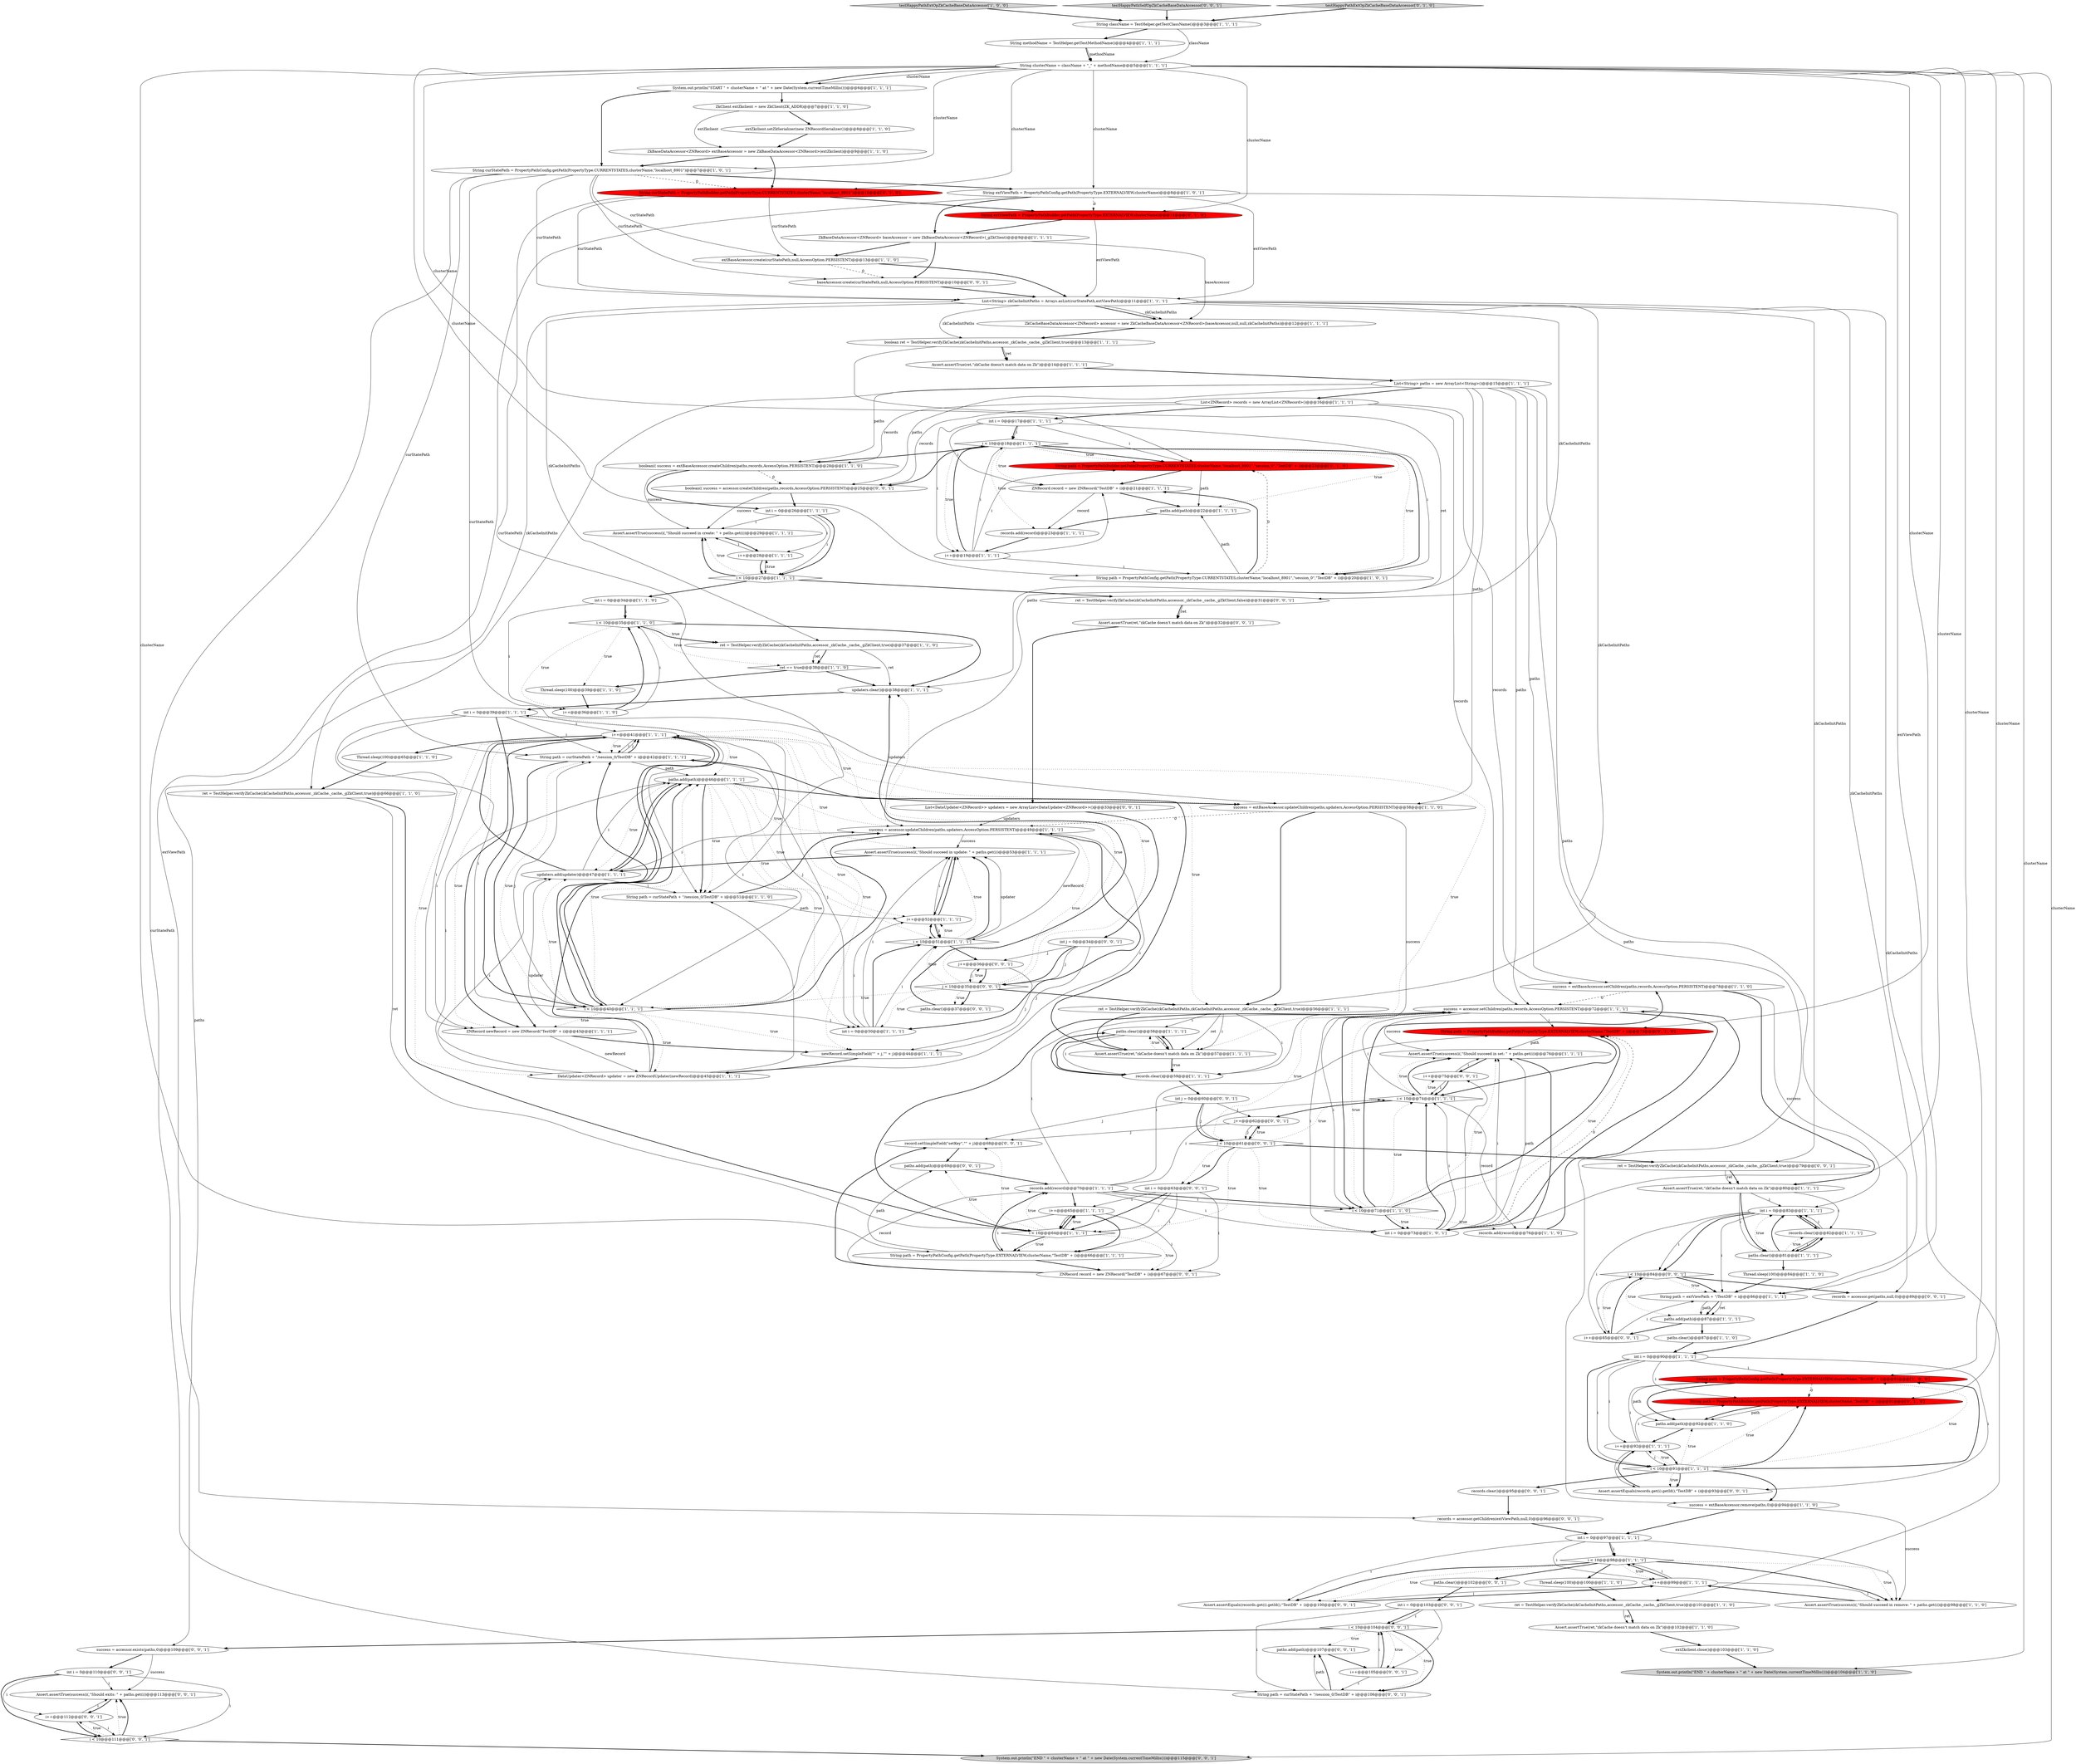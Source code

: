 digraph {
99 [style = filled, label = "i < 10@@@84@@@['0', '0', '1']", fillcolor = white, shape = diamond image = "AAA0AAABBB3BBB"];
113 [style = filled, label = "i < 10@@@111@@@['0', '0', '1']", fillcolor = white, shape = diamond image = "AAA0AAABBB3BBB"];
35 [style = filled, label = "i < 10@@@98@@@['1', '1', '1']", fillcolor = white, shape = diamond image = "AAA0AAABBB1BBB"];
128 [style = filled, label = "paths.add(path)@@@107@@@['0', '0', '1']", fillcolor = white, shape = ellipse image = "AAA0AAABBB3BBB"];
29 [style = filled, label = "String path = PropertyPathConfig.getPath(PropertyType.EXTERNALVIEW,clusterName,\"TestDB\" + i)@@@91@@@['1', '0', '0']", fillcolor = red, shape = ellipse image = "AAA1AAABBB1BBB"];
68 [style = filled, label = "success = accessor.updateChildren(paths,updaters,AccessOption.PERSISTENT)@@@49@@@['1', '1', '1']", fillcolor = white, shape = ellipse image = "AAA0AAABBB1BBB"];
93 [style = filled, label = "String path = PropertyPathBuilder.getPath(PropertyType.EXTERNALVIEW,clusterName,\"TestDB\" + i)@@@73@@@['0', '1', '0']", fillcolor = red, shape = ellipse image = "AAA1AAABBB2BBB"];
69 [style = filled, label = "ret = TestHelper.verifyZkCache(zkCacheInitPaths,accessor._zkCache._cache,_gZkClient,true)@@@101@@@['1', '1', '0']", fillcolor = white, shape = ellipse image = "AAA0AAABBB1BBB"];
79 [style = filled, label = "int i = 0@@@17@@@['1', '1', '1']", fillcolor = white, shape = ellipse image = "AAA0AAABBB1BBB"];
80 [style = filled, label = "Thread.sleep(100)@@@100@@@['1', '1', '0']", fillcolor = white, shape = ellipse image = "AAA0AAABBB1BBB"];
27 [style = filled, label = "i < 10@@@71@@@['1', '1', '0']", fillcolor = white, shape = diamond image = "AAA0AAABBB1BBB"];
60 [style = filled, label = "i < 10@@@91@@@['1', '1', '1']", fillcolor = white, shape = diamond image = "AAA0AAABBB1BBB"];
103 [style = filled, label = "i++@@@112@@@['0', '0', '1']", fillcolor = white, shape = ellipse image = "AAA0AAABBB3BBB"];
122 [style = filled, label = "i < 10@@@104@@@['0', '0', '1']", fillcolor = white, shape = diamond image = "AAA0AAABBB3BBB"];
10 [style = filled, label = "paths.clear()@@@58@@@['1', '1', '1']", fillcolor = white, shape = ellipse image = "AAA0AAABBB1BBB"];
41 [style = filled, label = "success = extBaseAccessor.setChildren(paths,records,AccessOption.PERSISTENT)@@@78@@@['1', '1', '0']", fillcolor = white, shape = ellipse image = "AAA0AAABBB1BBB"];
90 [style = filled, label = "i < 10@@@27@@@['1', '1', '1']", fillcolor = white, shape = diamond image = "AAA0AAABBB1BBB"];
17 [style = filled, label = "Assert.assertTrue(success(i(,\"Should succeed in set: \" + paths.get(i))@@@76@@@['1', '1', '1']", fillcolor = white, shape = ellipse image = "AAA0AAABBB1BBB"];
104 [style = filled, label = "i++@@@75@@@['0', '0', '1']", fillcolor = white, shape = ellipse image = "AAA0AAABBB3BBB"];
40 [style = filled, label = "i++@@@41@@@['1', '1', '1']", fillcolor = white, shape = ellipse image = "AAA0AAABBB1BBB"];
39 [style = filled, label = "Assert.assertTrue(success(i(,\"Should succeed in update: \" + paths.get(i))@@@53@@@['1', '1', '1']", fillcolor = white, shape = ellipse image = "AAA0AAABBB1BBB"];
127 [style = filled, label = "System.out.println(\"END \" + clusterName + \" at \" + new Date(System.currentTimeMillis()))@@@115@@@['0', '0', '1']", fillcolor = lightgray, shape = ellipse image = "AAA0AAABBB3BBB"];
96 [style = filled, label = "String extViewPath = PropertyPathBuilder.getPath(PropertyType.EXTERNALVIEW,clusterName)@@@11@@@['0', '1', '0']", fillcolor = red, shape = ellipse image = "AAA1AAABBB2BBB"];
6 [style = filled, label = "i < 10@@@18@@@['1', '1', '1']", fillcolor = white, shape = diamond image = "AAA0AAABBB1BBB"];
1 [style = filled, label = "ZkBaseDataAccessor<ZNRecord> baseAccessor = new ZkBaseDataAccessor<ZNRecord>(_gZkClient)@@@9@@@['1', '1', '1']", fillcolor = white, shape = ellipse image = "AAA0AAABBB1BBB"];
73 [style = filled, label = "i++@@@28@@@['1', '1', '1']", fillcolor = white, shape = ellipse image = "AAA0AAABBB1BBB"];
33 [style = filled, label = "System.out.println(\"START \" + clusterName + \" at \" + new Date(System.currentTimeMillis()))@@@6@@@['1', '1', '1']", fillcolor = white, shape = ellipse image = "AAA0AAABBB1BBB"];
126 [style = filled, label = "List<DataUpdater<ZNRecord>> updaters = new ArrayList<DataUpdater<ZNRecord>>()@@@33@@@['0', '0', '1']", fillcolor = white, shape = ellipse image = "AAA0AAABBB3BBB"];
116 [style = filled, label = "i++@@@105@@@['0', '0', '1']", fillcolor = white, shape = ellipse image = "AAA0AAABBB3BBB"];
61 [style = filled, label = "updaters.add(updater)@@@47@@@['1', '1', '1']", fillcolor = white, shape = ellipse image = "AAA0AAABBB1BBB"];
65 [style = filled, label = "List<String> zkCacheInitPaths = Arrays.asList(curStatePath,extViewPath)@@@11@@@['1', '1', '1']", fillcolor = white, shape = ellipse image = "AAA0AAABBB1BBB"];
34 [style = filled, label = "Thread.sleep(100)@@@65@@@['1', '1', '0']", fillcolor = white, shape = ellipse image = "AAA0AAABBB1BBB"];
15 [style = filled, label = "extBaseAccessor.create(curStatePath,null,AccessOption.PERSISTENT)@@@13@@@['1', '1', '0']", fillcolor = white, shape = ellipse image = "AAA0AAABBB1BBB"];
0 [style = filled, label = "i < 10@@@64@@@['1', '1', '1']", fillcolor = white, shape = diamond image = "AAA0AAABBB1BBB"];
95 [style = filled, label = "String path = PropertyPathBuilder.getPath(PropertyType.CURRENTSTATES,clusterName,\"localhost_8901\",\"session_0\",\"TestDB\" + i)@@@23@@@['0', '1', '0']", fillcolor = red, shape = ellipse image = "AAA1AAABBB2BBB"];
87 [style = filled, label = "String path = curStatePath + \"/session_0/TestDB\" + i@@@51@@@['1', '1', '0']", fillcolor = white, shape = ellipse image = "AAA0AAABBB1BBB"];
106 [style = filled, label = "j++@@@36@@@['0', '0', '1']", fillcolor = white, shape = ellipse image = "AAA0AAABBB3BBB"];
12 [style = filled, label = "i++@@@99@@@['1', '1', '1']", fillcolor = white, shape = ellipse image = "AAA0AAABBB1BBB"];
13 [style = filled, label = "String curStatePath = PropertyPathConfig.getPath(PropertyType.CURRENTSTATES,clusterName,\"localhost_8901\")@@@7@@@['1', '0', '1']", fillcolor = white, shape = ellipse image = "AAA0AAABBB1BBB"];
121 [style = filled, label = "j < 10@@@35@@@['0', '0', '1']", fillcolor = white, shape = diamond image = "AAA0AAABBB3BBB"];
72 [style = filled, label = "records.clear()@@@82@@@['1', '1', '1']", fillcolor = white, shape = ellipse image = "AAA0AAABBB1BBB"];
76 [style = filled, label = "Assert.assertTrue(ret,\"zkCache doesn't match data on Zk\")@@@80@@@['1', '1', '1']", fillcolor = white, shape = ellipse image = "AAA0AAABBB1BBB"];
7 [style = filled, label = "ZNRecord record = new ZNRecord(\"TestDB\" + i)@@@21@@@['1', '1', '1']", fillcolor = white, shape = ellipse image = "AAA0AAABBB1BBB"];
21 [style = filled, label = "List<ZNRecord> records = new ArrayList<ZNRecord>()@@@16@@@['1', '1', '1']", fillcolor = white, shape = ellipse image = "AAA0AAABBB1BBB"];
64 [style = filled, label = "i < 10@@@74@@@['1', '1', '1']", fillcolor = white, shape = diamond image = "AAA0AAABBB1BBB"];
101 [style = filled, label = "Assert.assertTrue(ret,\"zkCache doesn't match data on Zk\")@@@32@@@['0', '0', '1']", fillcolor = white, shape = ellipse image = "AAA0AAABBB3BBB"];
28 [style = filled, label = "i < 10@@@35@@@['1', '1', '0']", fillcolor = white, shape = diamond image = "AAA0AAABBB1BBB"];
66 [style = filled, label = "ZkCacheBaseDataAccessor<ZNRecord> accessor = new ZkCacheBaseDataAccessor<ZNRecord>(baseAccessor,null,null,zkCacheInitPaths)@@@12@@@['1', '1', '1']", fillcolor = white, shape = ellipse image = "AAA0AAABBB1BBB"];
31 [style = filled, label = "String path = curStatePath + \"/session_0/TestDB\" + i@@@42@@@['1', '1', '1']", fillcolor = white, shape = ellipse image = "AAA0AAABBB1BBB"];
24 [style = filled, label = "i < 10@@@51@@@['1', '1', '1']", fillcolor = white, shape = diamond image = "AAA0AAABBB1BBB"];
98 [style = filled, label = "String path = PropertyPathBuilder.getPath(PropertyType.EXTERNALVIEW,clusterName,\"TestDB\" + i)@@@91@@@['0', '1', '0']", fillcolor = red, shape = ellipse image = "AAA1AAABBB2BBB"];
23 [style = filled, label = "ret = TestHelper.verifyZkCache(zkCacheInitPaths,accessor._zkCache._cache,_gZkClient,true)@@@37@@@['1', '1', '0']", fillcolor = white, shape = ellipse image = "AAA0AAABBB1BBB"];
58 [style = filled, label = "extZkclient.close()@@@103@@@['1', '1', '0']", fillcolor = white, shape = ellipse image = "AAA0AAABBB1BBB"];
124 [style = filled, label = "success = accessor.exists(paths,0)@@@109@@@['0', '0', '1']", fillcolor = white, shape = ellipse image = "AAA0AAABBB3BBB"];
38 [style = filled, label = "Assert.assertTrue(ret,\"zkCache doesn't match data on Zk\")@@@57@@@['1', '1', '1']", fillcolor = white, shape = ellipse image = "AAA0AAABBB1BBB"];
43 [style = filled, label = "int i = 0@@@83@@@['1', '1', '1']", fillcolor = white, shape = ellipse image = "AAA0AAABBB1BBB"];
102 [style = filled, label = "j++@@@62@@@['0', '0', '1']", fillcolor = white, shape = ellipse image = "AAA0AAABBB3BBB"];
16 [style = filled, label = "success = accessor.setChildren(paths,records,AccessOption.PERSISTENT)@@@72@@@['1', '1', '1']", fillcolor = white, shape = ellipse image = "AAA0AAABBB1BBB"];
78 [style = filled, label = "int i = 0@@@90@@@['1', '1', '1']", fillcolor = white, shape = ellipse image = "AAA0AAABBB1BBB"];
2 [style = filled, label = "String path = PropertyPathConfig.getPath(PropertyType.EXTERNALVIEW,clusterName,\"TestDB\" + i)@@@66@@@['1', '1', '1']", fillcolor = white, shape = ellipse image = "AAA0AAABBB1BBB"];
46 [style = filled, label = "String path = extViewPath + \"/TestDB\" + i@@@86@@@['1', '1', '1']", fillcolor = white, shape = ellipse image = "AAA0AAABBB1BBB"];
110 [style = filled, label = "i++@@@85@@@['0', '0', '1']", fillcolor = white, shape = ellipse image = "AAA0AAABBB3BBB"];
86 [style = filled, label = "testHappyPathExtOpZkCacheBaseDataAccessor['1', '0', '0']", fillcolor = lightgray, shape = diamond image = "AAA0AAABBB1BBB"];
97 [style = filled, label = "String curStatePath = PropertyPathBuilder.getPath(PropertyType.CURRENTSTATES,clusterName,\"localhost_8901\")@@@10@@@['0', '1', '0']", fillcolor = red, shape = ellipse image = "AAA1AAABBB2BBB"];
22 [style = filled, label = "int i = 0@@@34@@@['1', '1', '0']", fillcolor = white, shape = ellipse image = "AAA0AAABBB1BBB"];
51 [style = filled, label = "String clusterName = className + \"_\" + methodName@@@5@@@['1', '1', '1']", fillcolor = white, shape = ellipse image = "AAA0AAABBB1BBB"];
82 [style = filled, label = "paths.add(path)@@@92@@@['1', '1', '0']", fillcolor = white, shape = ellipse image = "AAA0AAABBB1BBB"];
36 [style = filled, label = "i < 10@@@40@@@['1', '1', '1']", fillcolor = white, shape = diamond image = "AAA0AAABBB1BBB"];
63 [style = filled, label = "Assert.assertTrue(success(i(,\"Should succeed in create: \" + paths.get(i))@@@29@@@['1', '1', '1']", fillcolor = white, shape = ellipse image = "AAA0AAABBB1BBB"];
5 [style = filled, label = "paths.clear()@@@87@@@['1', '1', '0']", fillcolor = white, shape = ellipse image = "AAA0AAABBB1BBB"];
112 [style = filled, label = "int i = 0@@@103@@@['0', '0', '1']", fillcolor = white, shape = ellipse image = "AAA0AAABBB3BBB"];
100 [style = filled, label = "Assert.assertTrue(success(i(,\"Should exits: \" + paths.get(i))@@@113@@@['0', '0', '1']", fillcolor = white, shape = ellipse image = "AAA0AAABBB3BBB"];
9 [style = filled, label = "success = extBaseAccessor.remove(paths,0)@@@94@@@['1', '1', '0']", fillcolor = white, shape = ellipse image = "AAA0AAABBB1BBB"];
45 [style = filled, label = "updaters.clear()@@@38@@@['1', '1', '1']", fillcolor = white, shape = ellipse image = "AAA0AAABBB1BBB"];
14 [style = filled, label = "System.out.println(\"END \" + clusterName + \" at \" + new Date(System.currentTimeMillis()))@@@104@@@['1', '1', '0']", fillcolor = lightgray, shape = ellipse image = "AAA0AAABBB1BBB"];
123 [style = filled, label = "Assert.assertEquals(records.get(i).getId(),\"TestDB\" + i)@@@93@@@['0', '0', '1']", fillcolor = white, shape = ellipse image = "AAA0AAABBB3BBB"];
55 [style = filled, label = "ret == true@@@38@@@['1', '1', '0']", fillcolor = white, shape = diamond image = "AAA0AAABBB1BBB"];
85 [style = filled, label = "Assert.assertTrue(success(i(,\"Should succeed in remove: \" + paths.get(i))@@@98@@@['1', '1', '0']", fillcolor = white, shape = ellipse image = "AAA0AAABBB1BBB"];
114 [style = filled, label = "int j = 0@@@60@@@['0', '0', '1']", fillcolor = white, shape = ellipse image = "AAA0AAABBB3BBB"];
62 [style = filled, label = "Assert.assertTrue(ret,\"zkCache doesn't match data on Zk\")@@@14@@@['1', '1', '1']", fillcolor = white, shape = ellipse image = "AAA0AAABBB1BBB"];
42 [style = filled, label = "i++@@@65@@@['1', '1', '1']", fillcolor = white, shape = ellipse image = "AAA0AAABBB1BBB"];
125 [style = filled, label = "boolean(( success = accessor.createChildren(paths,records,AccessOption.PERSISTENT)@@@25@@@['0', '0', '1']", fillcolor = white, shape = ellipse image = "AAA0AAABBB3BBB"];
18 [style = filled, label = "extZkclient.setZkSerializer(new ZNRecordSerializer())@@@8@@@['1', '1', '0']", fillcolor = white, shape = ellipse image = "AAA0AAABBB1BBB"];
135 [style = filled, label = "baseAccessor.create(curStatePath,null,AccessOption.PERSISTENT)@@@10@@@['0', '0', '1']", fillcolor = white, shape = ellipse image = "AAA0AAABBB3BBB"];
74 [style = filled, label = "int i = 0@@@26@@@['1', '1', '1']", fillcolor = white, shape = ellipse image = "AAA0AAABBB1BBB"];
129 [style = filled, label = "Assert.assertEquals(records.get(i).getId(),\"TestDB\" + i)@@@100@@@['0', '0', '1']", fillcolor = white, shape = ellipse image = "AAA0AAABBB3BBB"];
136 [style = filled, label = "testHappyPathSelfOpZkCacheBaseDataAccessor['0', '0', '1']", fillcolor = lightgray, shape = diamond image = "AAA0AAABBB3BBB"];
117 [style = filled, label = "int j = 0@@@34@@@['0', '0', '1']", fillcolor = white, shape = ellipse image = "AAA0AAABBB3BBB"];
19 [style = filled, label = "paths.add(path)@@@22@@@['1', '1', '1']", fillcolor = white, shape = ellipse image = "AAA0AAABBB1BBB"];
52 [style = filled, label = "records.add(record)@@@76@@@['1', '1', '0']", fillcolor = white, shape = ellipse image = "AAA0AAABBB1BBB"];
105 [style = filled, label = "records = accessor.get(paths,null,0)@@@89@@@['0', '0', '1']", fillcolor = white, shape = ellipse image = "AAA0AAABBB3BBB"];
48 [style = filled, label = "ZNRecord newRecord = new ZNRecord(\"TestDB\" + i)@@@43@@@['1', '1', '1']", fillcolor = white, shape = ellipse image = "AAA0AAABBB1BBB"];
120 [style = filled, label = "ZNRecord record = new ZNRecord(\"TestDB\" + i)@@@67@@@['0', '0', '1']", fillcolor = white, shape = ellipse image = "AAA0AAABBB3BBB"];
81 [style = filled, label = "ret = TestHelper.verifyZkCache(zkCacheInitPaths,accessor._zkCache._cache,_gZkClient,true)@@@66@@@['1', '1', '0']", fillcolor = white, shape = ellipse image = "AAA0AAABBB1BBB"];
119 [style = filled, label = "paths.clear()@@@37@@@['0', '0', '1']", fillcolor = white, shape = ellipse image = "AAA0AAABBB3BBB"];
11 [style = filled, label = "paths.clear()@@@81@@@['1', '1', '1']", fillcolor = white, shape = ellipse image = "AAA0AAABBB1BBB"];
134 [style = filled, label = "records.clear()@@@95@@@['0', '0', '1']", fillcolor = white, shape = ellipse image = "AAA0AAABBB3BBB"];
71 [style = filled, label = "String path = PropertyPathConfig.getPath(PropertyType.CURRENTSTATES,clusterName,\"localhost_8901\",\"session_0\",\"TestDB\" + i)@@@20@@@['1', '0', '1']", fillcolor = white, shape = ellipse image = "AAA0AAABBB1BBB"];
44 [style = filled, label = "String extViewPath = PropertyPathConfig.getPath(PropertyType.EXTERNALVIEW,clusterName)@@@8@@@['1', '0', '1']", fillcolor = white, shape = ellipse image = "AAA0AAABBB1BBB"];
94 [style = filled, label = "testHappyPathExtOpZkCacheBaseDataAccessor['0', '1', '0']", fillcolor = lightgray, shape = diamond image = "AAA0AAABBB2BBB"];
70 [style = filled, label = "DataUpdater<ZNRecord> updater = new ZNRecordUpdater(newRecord)@@@45@@@['1', '1', '1']", fillcolor = white, shape = ellipse image = "AAA0AAABBB1BBB"];
109 [style = filled, label = "String path = curStatePath + \"/session_0/TestDB\" + i@@@106@@@['0', '0', '1']", fillcolor = white, shape = ellipse image = "AAA0AAABBB3BBB"];
26 [style = filled, label = "Thread.sleep(100)@@@39@@@['1', '1', '0']", fillcolor = white, shape = ellipse image = "AAA0AAABBB1BBB"];
92 [style = filled, label = "boolean ret = TestHelper.verifyZkCache(zkCacheInitPaths,accessor._zkCache._cache,_gZkClient,true)@@@13@@@['1', '1', '1']", fillcolor = white, shape = ellipse image = "AAA0AAABBB1BBB"];
111 [style = filled, label = "int i = 0@@@63@@@['0', '0', '1']", fillcolor = white, shape = ellipse image = "AAA0AAABBB3BBB"];
84 [style = filled, label = "Thread.sleep(100)@@@84@@@['1', '1', '0']", fillcolor = white, shape = ellipse image = "AAA0AAABBB1BBB"];
50 [style = filled, label = "int i = 0@@@39@@@['1', '1', '1']", fillcolor = white, shape = ellipse image = "AAA0AAABBB1BBB"];
54 [style = filled, label = "Assert.assertTrue(ret,\"zkCache doesn't match data on Zk\")@@@102@@@['1', '1', '0']", fillcolor = white, shape = ellipse image = "AAA0AAABBB1BBB"];
20 [style = filled, label = "int i = 0@@@50@@@['1', '1', '1']", fillcolor = white, shape = ellipse image = "AAA0AAABBB1BBB"];
3 [style = filled, label = "int i = 0@@@97@@@['1', '1', '1']", fillcolor = white, shape = ellipse image = "AAA0AAABBB1BBB"];
25 [style = filled, label = "records.add(record)@@@70@@@['1', '1', '1']", fillcolor = white, shape = ellipse image = "AAA0AAABBB1BBB"];
49 [style = filled, label = "ret = TestHelper.verifyZkCache(zkCacheInitPaths,zkCacheInitPaths,accessor._zkCache._cache,_gZkClient,true)@@@56@@@['1', '1', '1']", fillcolor = white, shape = ellipse image = "AAA0AAABBB1BBB"];
89 [style = filled, label = "i++@@@19@@@['1', '1', '1']", fillcolor = white, shape = ellipse image = "AAA0AAABBB1BBB"];
32 [style = filled, label = "records.clear()@@@59@@@['1', '1', '1']", fillcolor = white, shape = ellipse image = "AAA0AAABBB1BBB"];
131 [style = filled, label = "paths.clear()@@@102@@@['0', '0', '1']", fillcolor = white, shape = ellipse image = "AAA0AAABBB3BBB"];
91 [style = filled, label = "success = extBaseAccessor.updateChildren(paths,updaters,AccessOption.PERSISTENT)@@@58@@@['1', '1', '0']", fillcolor = white, shape = ellipse image = "AAA0AAABBB1BBB"];
118 [style = filled, label = "ret = TestHelper.verifyZkCache(zkCacheInitPaths,accessor._zkCache._cache,_gZkClient,true)@@@79@@@['0', '0', '1']", fillcolor = white, shape = ellipse image = "AAA0AAABBB3BBB"];
8 [style = filled, label = "records.add(record)@@@23@@@['1', '1', '1']", fillcolor = white, shape = ellipse image = "AAA0AAABBB1BBB"];
47 [style = filled, label = "i++@@@92@@@['1', '1', '1']", fillcolor = white, shape = ellipse image = "AAA0AAABBB1BBB"];
67 [style = filled, label = "boolean(( success = extBaseAccessor.createChildren(paths,records,AccessOption.PERSISTENT)@@@28@@@['1', '1', '0']", fillcolor = white, shape = ellipse image = "AAA0AAABBB1BBB"];
30 [style = filled, label = "String methodName = TestHelper.getTestMethodName()@@@4@@@['1', '1', '1']", fillcolor = white, shape = ellipse image = "AAA0AAABBB1BBB"];
59 [style = filled, label = "List<String> paths = new ArrayList<String>()@@@15@@@['1', '1', '1']", fillcolor = white, shape = ellipse image = "AAA0AAABBB1BBB"];
107 [style = filled, label = "paths.add(path)@@@69@@@['0', '0', '1']", fillcolor = white, shape = ellipse image = "AAA0AAABBB3BBB"];
37 [style = filled, label = "i++@@@36@@@['1', '1', '0']", fillcolor = white, shape = ellipse image = "AAA0AAABBB1BBB"];
57 [style = filled, label = "ZkBaseDataAccessor<ZNRecord> extBaseAccessor = new ZkBaseDataAccessor<ZNRecord>(extZkclient)@@@9@@@['1', '1', '0']", fillcolor = white, shape = ellipse image = "AAA0AAABBB1BBB"];
75 [style = filled, label = "paths.add(path)@@@46@@@['1', '1', '1']", fillcolor = white, shape = ellipse image = "AAA0AAABBB1BBB"];
130 [style = filled, label = "record.setSimpleField(\"setKey\",\"\" + j)@@@68@@@['0', '0', '1']", fillcolor = white, shape = ellipse image = "AAA0AAABBB3BBB"];
53 [style = filled, label = "paths.add(path)@@@87@@@['1', '1', '1']", fillcolor = white, shape = ellipse image = "AAA0AAABBB1BBB"];
4 [style = filled, label = "String className = TestHelper.getTestClassName()@@@3@@@['1', '1', '1']", fillcolor = white, shape = ellipse image = "AAA0AAABBB1BBB"];
115 [style = filled, label = "j < 10@@@61@@@['0', '0', '1']", fillcolor = white, shape = diamond image = "AAA0AAABBB3BBB"];
83 [style = filled, label = "ZkClient extZkclient = new ZkClient(ZK_ADDR)@@@7@@@['1', '1', '0']", fillcolor = white, shape = ellipse image = "AAA0AAABBB1BBB"];
88 [style = filled, label = "newRecord.setSimpleField(\"\" + j,\"\" + j)@@@44@@@['1', '1', '1']", fillcolor = white, shape = ellipse image = "AAA0AAABBB1BBB"];
133 [style = filled, label = "int i = 0@@@110@@@['0', '0', '1']", fillcolor = white, shape = ellipse image = "AAA0AAABBB3BBB"];
108 [style = filled, label = "ret = TestHelper.verifyZkCache(zkCacheInitPaths,accessor._zkCache._cache,_gZkClient,false)@@@31@@@['0', '0', '1']", fillcolor = white, shape = ellipse image = "AAA0AAABBB3BBB"];
132 [style = filled, label = "records = accessor.getChildren(extViewPath,null,0)@@@96@@@['0', '0', '1']", fillcolor = white, shape = ellipse image = "AAA0AAABBB3BBB"];
77 [style = filled, label = "i++@@@52@@@['1', '1', '1']", fillcolor = white, shape = ellipse image = "AAA0AAABBB1BBB"];
56 [style = filled, label = "int i = 0@@@73@@@['1', '0', '1']", fillcolor = white, shape = ellipse image = "AAA0AAABBB1BBB"];
50->48 [style = solid, label="i"];
40->75 [style = dotted, label="true"];
59->9 [style = solid, label="paths"];
50->40 [style = solid, label="i"];
6->95 [style = bold, label=""];
113->103 [style = dotted, label="true"];
44->96 [style = dashed, label="0"];
60->29 [style = bold, label=""];
133->113 [style = bold, label=""];
76->72 [style = solid, label="i"];
90->108 [style = bold, label=""];
112->109 [style = solid, label="i"];
40->70 [style = dotted, label="true"];
40->31 [style = dotted, label="true"];
10->32 [style = bold, label=""];
69->54 [style = solid, label="ret"];
128->116 [style = bold, label=""];
49->10 [style = solid, label="i"];
123->47 [style = bold, label=""];
99->110 [style = dotted, label="true"];
36->31 [style = solid, label="j"];
3->35 [style = bold, label=""];
99->46 [style = dotted, label="true"];
92->62 [style = solid, label="ret"];
16->27 [style = solid, label="i"];
53->110 [style = bold, label=""];
115->111 [style = dotted, label="true"];
13->97 [style = dashed, label="0"];
31->20 [style = solid, label="j"];
91->68 [style = dashed, label="0"];
71->95 [style = dashed, label="0"];
2->25 [style = bold, label=""];
29->98 [style = dashed, label="0"];
20->39 [style = solid, label="i"];
21->125 [style = solid, label="records"];
40->49 [style = dotted, label="true"];
114->102 [style = solid, label="j"];
44->65 [style = solid, label="extViewPath"];
98->82 [style = bold, label=""];
106->121 [style = bold, label=""];
16->56 [style = bold, label=""];
1->66 [style = solid, label="baseAccessor"];
77->39 [style = solid, label="i"];
36->31 [style = bold, label=""];
102->115 [style = solid, label="j"];
116->109 [style = solid, label="i"];
65->66 [style = bold, label=""];
40->34 [style = bold, label=""];
12->35 [style = bold, label=""];
32->10 [style = bold, label=""];
70->87 [style = solid, label="i"];
89->71 [style = solid, label="i"];
27->64 [style = dotted, label="true"];
74->63 [style = solid, label="i"];
70->75 [style = bold, label=""];
65->118 [style = solid, label="zkCacheInitPaths"];
135->65 [style = bold, label=""];
78->29 [style = solid, label="i"];
35->129 [style = dotted, label="true"];
6->67 [style = bold, label=""];
95->7 [style = bold, label=""];
35->85 [style = dotted, label="true"];
103->113 [style = solid, label="i"];
44->46 [style = solid, label="extViewPath"];
59->21 [style = bold, label=""];
79->89 [style = solid, label="i"];
21->67 [style = solid, label="records"];
16->27 [style = bold, label=""];
90->22 [style = bold, label=""];
103->100 [style = solid, label="i"];
108->101 [style = solid, label="ret"];
96->1 [style = bold, label=""];
40->48 [style = solid, label="i"];
38->32 [style = dotted, label="true"];
31->40 [style = solid, label="j"];
70->61 [style = solid, label="i"];
65->49 [style = solid, label="zkCacheInitPaths"];
65->92 [style = solid, label="zkCacheInitPaths"];
90->63 [style = bold, label=""];
27->56 [style = dotted, label="true"];
50->31 [style = solid, label="i"];
59->16 [style = solid, label="paths"];
84->46 [style = bold, label=""];
97->96 [style = bold, label=""];
23->45 [style = solid, label="ret"];
114->115 [style = solid, label="j"];
125->74 [style = bold, label=""];
40->88 [style = dotted, label="true"];
78->123 [style = solid, label="i"];
57->97 [style = bold, label=""];
6->89 [style = dotted, label="true"];
13->135 [style = solid, label="curStatePath"];
48->70 [style = solid, label="newRecord"];
60->98 [style = bold, label=""];
11->72 [style = bold, label=""];
13->87 [style = solid, label="curStatePath"];
61->87 [style = solid, label="i"];
111->0 [style = solid, label="i"];
53->5 [style = bold, label=""];
29->82 [style = solid, label="path"];
126->68 [style = solid, label="updaters"];
1->15 [style = bold, label=""];
69->54 [style = bold, label=""];
124->133 [style = bold, label=""];
112->122 [style = bold, label=""];
113->100 [style = dotted, label="true"];
47->60 [style = solid, label="i"];
19->8 [style = bold, label=""];
13->15 [style = solid, label="curStatePath"];
75->77 [style = dotted, label="true"];
51->98 [style = solid, label="clusterName"];
108->101 [style = bold, label=""];
65->69 [style = solid, label="zkCacheInitPaths"];
119->45 [style = bold, label=""];
80->69 [style = bold, label=""];
22->28 [style = solid, label="i"];
0->2 [style = dotted, label="true"];
43->99 [style = bold, label=""];
49->38 [style = solid, label="i"];
87->68 [style = bold, label=""];
51->44 [style = solid, label="clusterName"];
51->93 [style = solid, label="clusterName"];
23->55 [style = bold, label=""];
2->120 [style = bold, label=""];
43->99 [style = solid, label="i"];
36->70 [style = dotted, label="true"];
21->79 [style = bold, label=""];
65->108 [style = solid, label="zkCacheInitPaths"];
60->9 [style = bold, label=""];
56->17 [style = solid, label="i"];
30->51 [style = solid, label="methodName"];
8->89 [style = bold, label=""];
16->64 [style = solid, label="i"];
60->123 [style = bold, label=""];
71->19 [style = solid, label="path"];
38->31 [style = bold, label=""];
110->99 [style = bold, label=""];
6->19 [style = dotted, label="true"];
116->122 [style = solid, label="i"];
0->120 [style = dotted, label="true"];
13->109 [style = solid, label="curStatePath"];
61->75 [style = bold, label=""];
125->63 [style = solid, label="success"];
25->16 [style = solid, label="i"];
13->65 [style = solid, label="curStatePath"];
106->88 [style = solid, label="j"];
104->64 [style = solid, label="i"];
117->121 [style = solid, label="j"];
56->17 [style = solid, label="path"];
11->43 [style = dotted, label="true"];
56->93 [style = dashed, label="0"];
51->14 [style = solid, label="clusterName"];
2->107 [style = solid, label="path"];
31->40 [style = bold, label=""];
121->20 [style = dotted, label="true"];
104->64 [style = bold, label=""];
24->106 [style = bold, label=""];
47->60 [style = bold, label=""];
20->24 [style = solid, label="i"];
118->76 [style = bold, label=""];
78->60 [style = solid, label="i"];
12->35 [style = solid, label="i"];
73->90 [style = bold, label=""];
51->56 [style = solid, label="clusterName"];
43->110 [style = solid, label="i"];
82->47 [style = bold, label=""];
121->119 [style = bold, label=""];
16->93 [style = solid, label="i"];
0->42 [style = bold, label=""];
76->43 [style = solid, label="i"];
99->53 [style = dotted, label="true"];
55->26 [style = bold, label=""];
49->38 [style = bold, label=""];
97->87 [style = solid, label="curStatePath"];
11->43 [style = bold, label=""];
75->61 [style = bold, label=""];
103->113 [style = bold, label=""];
51->2 [style = solid, label="clusterName"];
27->56 [style = bold, label=""];
73->63 [style = solid, label="i"];
41->76 [style = bold, label=""];
78->98 [style = solid, label="i"];
6->71 [style = dotted, label="true"];
60->47 [style = dotted, label="true"];
51->13 [style = solid, label="clusterName"];
41->43 [style = solid, label="success"];
37->28 [style = solid, label="i"];
129->12 [style = bold, label=""];
17->52 [style = bold, label=""];
64->17 [style = bold, label=""];
95->19 [style = solid, label="path"];
118->76 [style = solid, label="ret"];
121->45 [style = dotted, label="true"];
24->39 [style = dotted, label="true"];
121->36 [style = dotted, label="true"];
22->28 [style = bold, label=""];
36->20 [style = solid, label="j"];
100->103 [style = bold, label=""];
42->2 [style = solid, label="i"];
59->68 [style = solid, label="paths"];
43->72 [style = bold, label=""];
42->0 [style = bold, label=""];
115->111 [style = bold, label=""];
72->11 [style = solid, label="i"];
96->65 [style = solid, label="extViewPath"];
3->129 [style = solid, label="i"];
52->16 [style = bold, label=""];
25->42 [style = bold, label=""];
94->4 [style = bold, label=""];
115->56 [style = dotted, label="true"];
29->82 [style = bold, label=""];
32->114 [style = bold, label=""];
44->132 [style = solid, label="extViewPath"];
41->16 [style = dashed, label="0"];
64->17 [style = dotted, label="true"];
101->126 [style = bold, label=""];
111->0 [style = bold, label=""];
15->135 [style = dashed, label="0"];
78->47 [style = solid, label="i"];
36->61 [style = dotted, label="true"];
67->74 [style = bold, label=""];
0->2 [style = bold, label=""];
51->71 [style = solid, label="clusterName"];
136->4 [style = bold, label=""];
1->135 [style = bold, label=""];
114->115 [style = bold, label=""];
12->85 [style = solid, label="i"];
30->51 [style = bold, label=""];
133->100 [style = solid, label="i"];
4->30 [style = bold, label=""];
28->55 [style = dotted, label="true"];
67->125 [style = dashed, label="0"];
60->134 [style = bold, label=""];
60->82 [style = dotted, label="true"];
24->77 [style = dotted, label="true"];
59->125 [style = solid, label="paths"];
122->128 [style = dotted, label="true"];
49->32 [style = solid, label="i"];
112->122 [style = solid, label="i"];
13->31 [style = solid, label="curStatePath"];
111->2 [style = solid, label="i"];
35->131 [style = bold, label=""];
70->68 [style = solid, label="i"];
79->71 [style = solid, label="i"];
46->53 [style = solid, label="ret"];
56->64 [style = bold, label=""];
79->6 [style = bold, label=""];
24->39 [style = bold, label=""];
121->50 [style = dotted, label="true"];
67->63 [style = solid, label="success"];
70->75 [style = solid, label="i"];
56->64 [style = solid, label="i"];
35->129 [style = bold, label=""];
25->64 [style = solid, label="i"];
20->77 [style = solid, label="i"];
11->72 [style = dotted, label="true"];
131->112 [style = bold, label=""];
10->38 [style = solid, label="i"];
60->29 [style = dotted, label="true"];
27->93 [style = bold, label=""];
59->91 [style = solid, label="paths"];
39->77 [style = bold, label=""];
77->39 [style = bold, label=""];
9->85 [style = solid, label="success"];
44->1 [style = bold, label=""];
36->75 [style = dotted, label="true"];
104->17 [style = solid, label="i"];
24->39 [style = solid, label="updater"];
28->45 [style = bold, label=""];
121->49 [style = bold, label=""];
102->115 [style = bold, label=""];
57->13 [style = bold, label=""];
65->81 [style = solid, label="zkCacheInitPaths"];
42->2 [style = bold, label=""];
59->105 [style = solid, label="paths"];
61->68 [style = solid, label="i"];
10->32 [style = solid, label="i"];
16->17 [style = solid, label="success"];
11->84 [style = bold, label=""];
90->63 [style = dotted, label="true"];
89->6 [style = bold, label=""];
91->32 [style = solid, label="success"];
40->48 [style = dotted, label="true"];
46->53 [style = solid, label="path"];
0->42 [style = dotted, label="true"];
36->40 [style = solid, label="j"];
115->102 [style = dotted, label="true"];
73->90 [style = solid, label="i"];
33->13 [style = bold, label=""];
47->123 [style = solid, label="i"];
36->31 [style = dotted, label="true"];
40->91 [style = dotted, label="true"];
72->43 [style = bold, label=""];
12->129 [style = solid, label="i"];
25->27 [style = bold, label=""];
71->7 [style = bold, label=""];
113->100 [style = bold, label=""];
91->49 [style = bold, label=""];
23->55 [style = solid, label="ret"];
0->130 [style = dotted, label="true"];
51->33 [style = solid, label="clusterName"];
115->0 [style = dotted, label="true"];
6->7 [style = dotted, label="true"];
49->38 [style = solid, label="ret"];
16->56 [style = solid, label="i"];
115->16 [style = dotted, label="true"];
6->71 [style = bold, label=""];
40->31 [style = solid, label="i"];
124->100 [style = solid, label="success"];
0->16 [style = bold, label=""];
122->109 [style = dotted, label="true"];
77->24 [style = solid, label="i"];
5->78 [style = bold, label=""];
58->14 [style = bold, label=""];
134->132 [style = bold, label=""];
92->45 [style = solid, label="ret"];
48->88 [style = bold, label=""];
51->96 [style = solid, label="clusterName"];
47->29 [style = solid, label="i"];
27->52 [style = dotted, label="true"];
3->12 [style = solid, label="i"];
40->36 [style = bold, label=""];
28->23 [style = bold, label=""];
56->104 [style = solid, label="i"];
117->106 [style = solid, label="j"];
43->46 [style = solid, label="i"];
7->19 [style = bold, label=""];
22->37 [style = solid, label="i"];
10->38 [style = bold, label=""];
115->64 [style = dotted, label="true"];
92->62 [style = bold, label=""];
89->7 [style = solid, label="i"];
4->51 [style = solid, label="className"];
66->92 [style = bold, label=""];
42->120 [style = solid, label="i"];
51->97 [style = solid, label="clusterName"];
87->77 [style = solid, label="path"];
105->78 [style = bold, label=""];
75->87 [style = bold, label=""];
31->75 [style = solid, label="path"];
110->99 [style = solid, label="i"];
34->81 [style = bold, label=""];
120->130 [style = bold, label=""];
68->24 [style = solid, label="newRecord"];
75->91 [style = bold, label=""];
25->93 [style = solid, label="i"];
42->0 [style = solid, label="i"];
21->16 [style = solid, label="records"];
28->26 [style = dotted, label="true"];
27->41 [style = bold, label=""];
65->66 [style = solid, label="zkCacheInitPaths"];
20->24 [style = bold, label=""];
75->87 [style = dotted, label="true"];
65->46 [style = solid, label="zkCacheInitPaths"];
64->102 [style = bold, label=""];
25->56 [style = solid, label="i"];
68->20 [style = bold, label=""];
55->45 [style = bold, label=""];
111->120 [style = solid, label="i"];
86->4 [style = bold, label=""];
120->25 [style = solid, label="record"];
37->28 [style = bold, label=""];
24->77 [style = bold, label=""];
78->60 [style = bold, label=""];
6->125 [style = bold, label=""];
132->3 [style = bold, label=""];
39->61 [style = bold, label=""];
117->121 [style = bold, label=""];
51->95 [style = solid, label="clusterName"];
36->48 [style = dotted, label="true"];
35->12 [style = dotted, label="true"];
0->25 [style = dotted, label="true"];
65->23 [style = solid, label="zkCacheInitPaths"];
27->93 [style = dotted, label="true"];
99->105 [style = bold, label=""];
75->68 [style = dotted, label="true"];
63->73 [style = bold, label=""];
122->109 [style = bold, label=""];
76->11 [style = bold, label=""];
97->65 [style = solid, label="curStatePath"];
60->98 [style = dotted, label="true"];
90->73 [style = dotted, label="true"];
113->127 [style = bold, label=""];
79->6 [style = solid, label="i"];
99->46 [style = bold, label=""];
31->48 [style = bold, label=""];
72->11 [style = bold, label=""];
7->8 [style = solid, label="record"];
93->64 [style = bold, label=""];
36->88 [style = dotted, label="true"];
121->119 [style = dotted, label="true"];
3->85 [style = solid, label="i"];
121->24 [style = dotted, label="true"];
50->36 [style = solid, label="i"];
59->41 [style = solid, label="paths"];
47->98 [style = solid, label="i"];
51->127 [style = solid, label="clusterName"];
36->40 [style = dotted, label="true"];
54->58 [style = bold, label=""];
98->82 [style = solid, label="path"];
38->32 [style = bold, label=""];
35->80 [style = bold, label=""];
122->124 [style = bold, label=""];
121->68 [style = dotted, label="true"];
0->107 [style = dotted, label="true"];
130->107 [style = bold, label=""];
88->70 [style = bold, label=""];
74->73 [style = solid, label="i"];
28->23 [style = dotted, label="true"];
26->37 [style = bold, label=""];
61->40 [style = bold, label=""];
28->37 [style = dotted, label="true"];
89->95 [style = solid, label="i"];
83->57 [style = solid, label="extZkclient"];
59->67 [style = solid, label="paths"];
72->43 [style = solid, label="i"];
133->113 [style = solid, label="i"];
109->128 [style = bold, label=""];
122->116 [style = dotted, label="true"];
83->18 [style = bold, label=""];
81->0 [style = solid, label="ret"];
107->25 [style = bold, label=""];
38->10 [style = dotted, label="true"];
85->12 [style = bold, label=""];
36->40 [style = bold, label=""];
59->124 [style = solid, label="paths"];
21->41 [style = solid, label="records"];
74->90 [style = solid, label="i"];
97->15 [style = solid, label="curStatePath"];
74->90 [style = bold, label=""];
40->38 [style = dotted, label="true"];
77->24 [style = bold, label=""];
93->17 [style = solid, label="path"];
17->104 [style = bold, label=""];
64->52 [style = solid, label="record"];
126->117 [style = bold, label=""];
121->106 [style = dotted, label="true"];
6->8 [style = dotted, label="true"];
18->57 [style = bold, label=""];
79->7 [style = solid, label="i"];
9->3 [style = bold, label=""];
68->39 [style = solid, label="success"];
76->11 [style = solid, label="i"];
3->35 [style = solid, label="i"];
27->17 [style = dotted, label="true"];
110->46 [style = solid, label="i"];
75->39 [style = dotted, label="true"];
27->16 [style = dotted, label="true"];
62->59 [style = bold, label=""];
89->6 [style = solid, label="i"];
40->48 [style = bold, label=""];
33->83 [style = bold, label=""];
64->104 [style = dotted, label="true"];
38->10 [style = bold, label=""];
75->20 [style = dotted, label="true"];
70->61 [style = solid, label="updater"];
13->44 [style = bold, label=""];
46->53 [style = bold, label=""];
112->116 [style = solid, label="i"];
81->0 [style = bold, label=""];
111->42 [style = solid, label="i"];
133->103 [style = solid, label="i"];
75->24 [style = dotted, label="true"];
114->130 [style = solid, label="j"];
51->29 [style = solid, label="clusterName"];
36->68 [style = bold, label=""];
75->61 [style = dotted, label="true"];
35->85 [style = bold, label=""];
25->27 [style = solid, label="i"];
45->50 [style = bold, label=""];
50->36 [style = bold, label=""];
117->88 [style = solid, label="j"];
50->91 [style = solid, label="updaters"];
6->95 [style = dotted, label="true"];
40->36 [style = solid, label="i"];
109->128 [style = solid, label="path"];
79->95 [style = solid, label="i"];
61->75 [style = solid, label="i"];
60->123 [style = dotted, label="true"];
102->130 [style = solid, label="j"];
15->65 [style = bold, label=""];
106->121 [style = solid, label="j"];
115->118 [style = bold, label=""];
116->122 [style = bold, label=""];
51->33 [style = bold, label=""];
}
